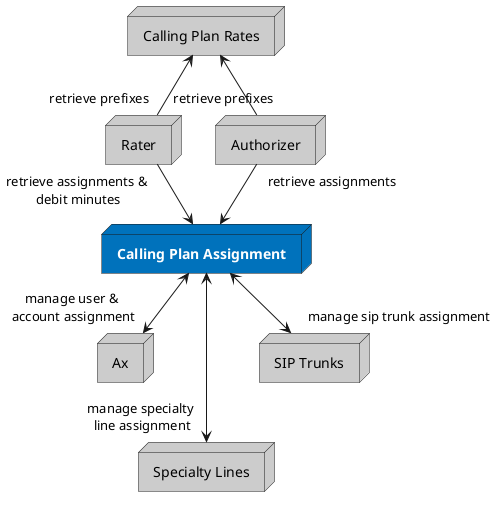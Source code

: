 @startuml
'https://plantuml.com/component-diagram

hide stereotype

skinparam node {
    FontColor<<new>> #ffffff
    FontStyle<<new>> bold
    BackgroundColor<<new>> #0072BC

    BackgroundColor<<existing>> #CCCCCC
}

node "Rater" as r <<existing>>
node "Authorizer" as a <<existing>>
node "Ax" as ax <<existing>>
node "Calling Plan Rates" as cpr <<existing>>
node "Specialty Lines" as sl <<existing>>
node "SIP Trunks" as st <<existing>>
node "Calling Plan Assignment" as cpa <<new>> <<existing>>

r "retrieve assignments &\n debit minutes"--> cpa
a "retrieve assignments"--> cpa

cpr <--"retrieve prefixes" r
cpr <--"retrieve prefixes" a

cpa <--> "manage user & \naccount assignment" ax
cpa <---> "manage specialty \nline assignment" sl
cpa <--> "manage sip trunk assignment" st

@enduml